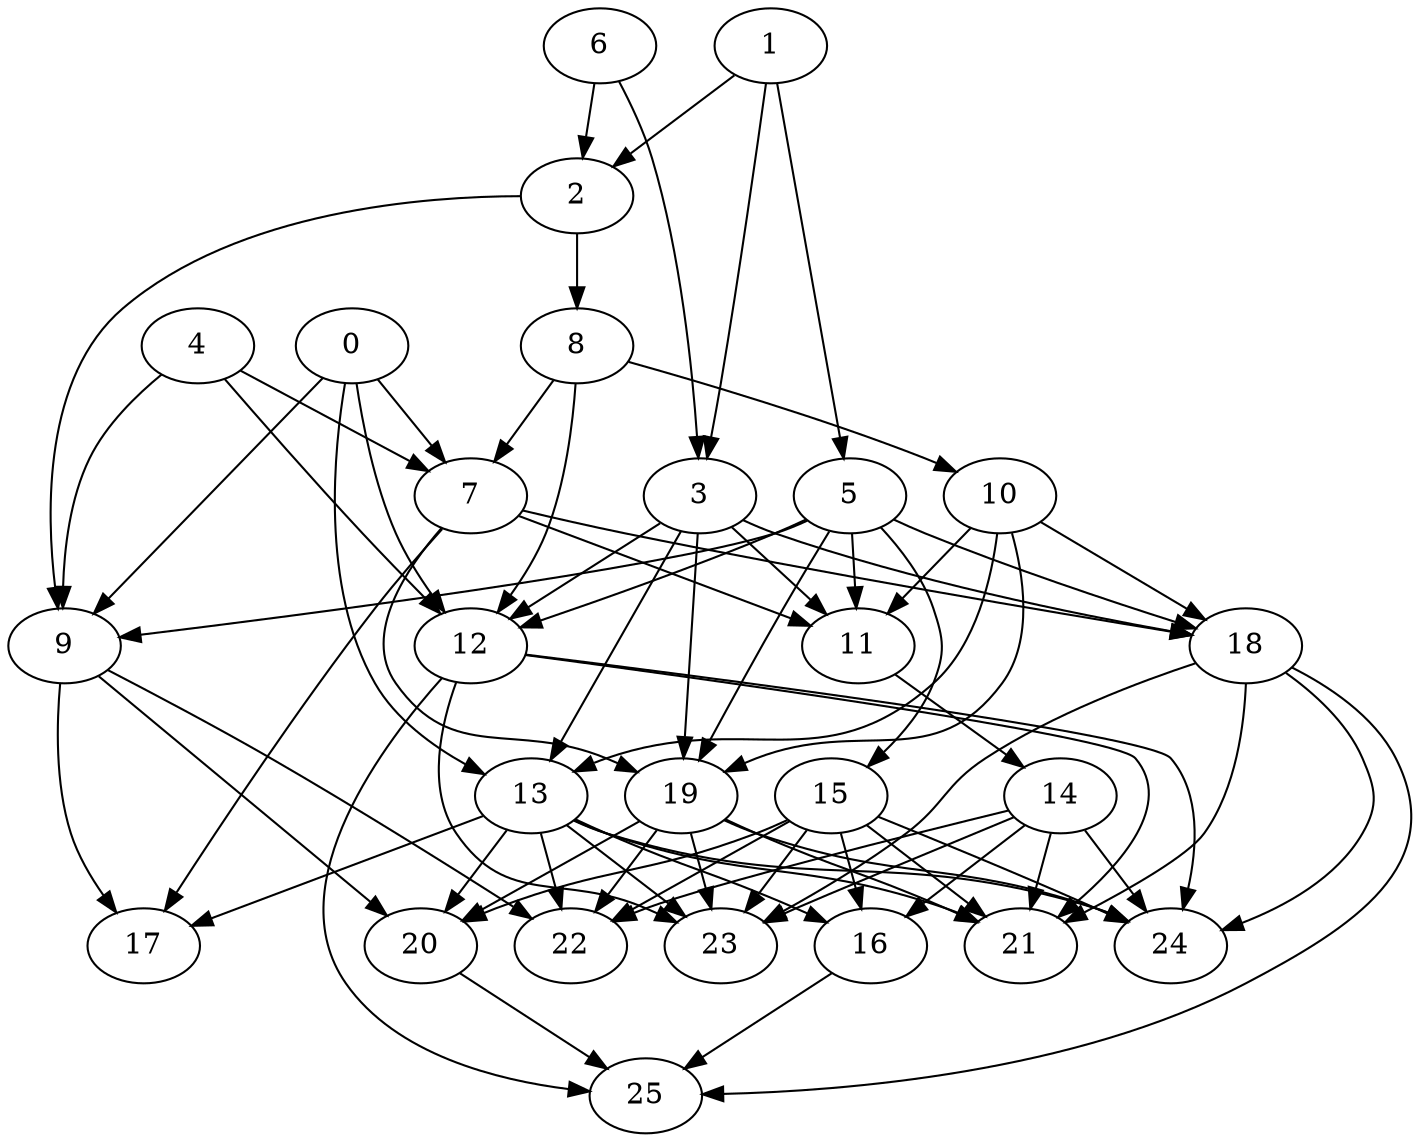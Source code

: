 digraph {
    0 -> 7;
    0 -> 9;
    0 -> 12;
    0 -> 13;
    1 -> 2;
    1 -> 3;
    1 -> 5;
    2 -> 8;
    2 -> 9;
    3 -> 11;
    3 -> 12;
    3 -> 13;
    3 -> 18;
    3 -> 19;
    4 -> 7;
    4 -> 9;
    4 -> 12;
    5 -> 9;
    5 -> 11;
    5 -> 12;
    5 -> 15;
    5 -> 18;
    5 -> 19;
    6 -> 2;
    6 -> 3;
    7 -> 11;
    7 -> 17;
    7 -> 18;
    7 -> 19;
    8 -> 7;
    8 -> 10;
    8 -> 12;
    9 -> 17;
    9 -> 20;
    9 -> 22;
    10 -> 11;
    10 -> 13;
    10 -> 18;
    10 -> 19;
    11 -> 14;
    12 -> 21;
    12 -> 23;
    12 -> 24;
    12 -> 25;
    13 -> 16;
    13 -> 17;
    13 -> 20;
    13 -> 21;
    13 -> 22;
    13 -> 23;
    13 -> 24;
    14 -> 16;
    14 -> 21;
    14 -> 22;
    14 -> 23;
    14 -> 24;
    15 -> 16;
    15 -> 20;
    15 -> 21;
    15 -> 22;
    15 -> 23;
    15 -> 24;
    16 -> 25;
    18 -> 21;
    18 -> 23;
    18 -> 24;
    18 -> 25;
    19 -> 20;
    19 -> 21;
    19 -> 22;
    19 -> 23;
    19 -> 24;
    20 -> 25;
}
